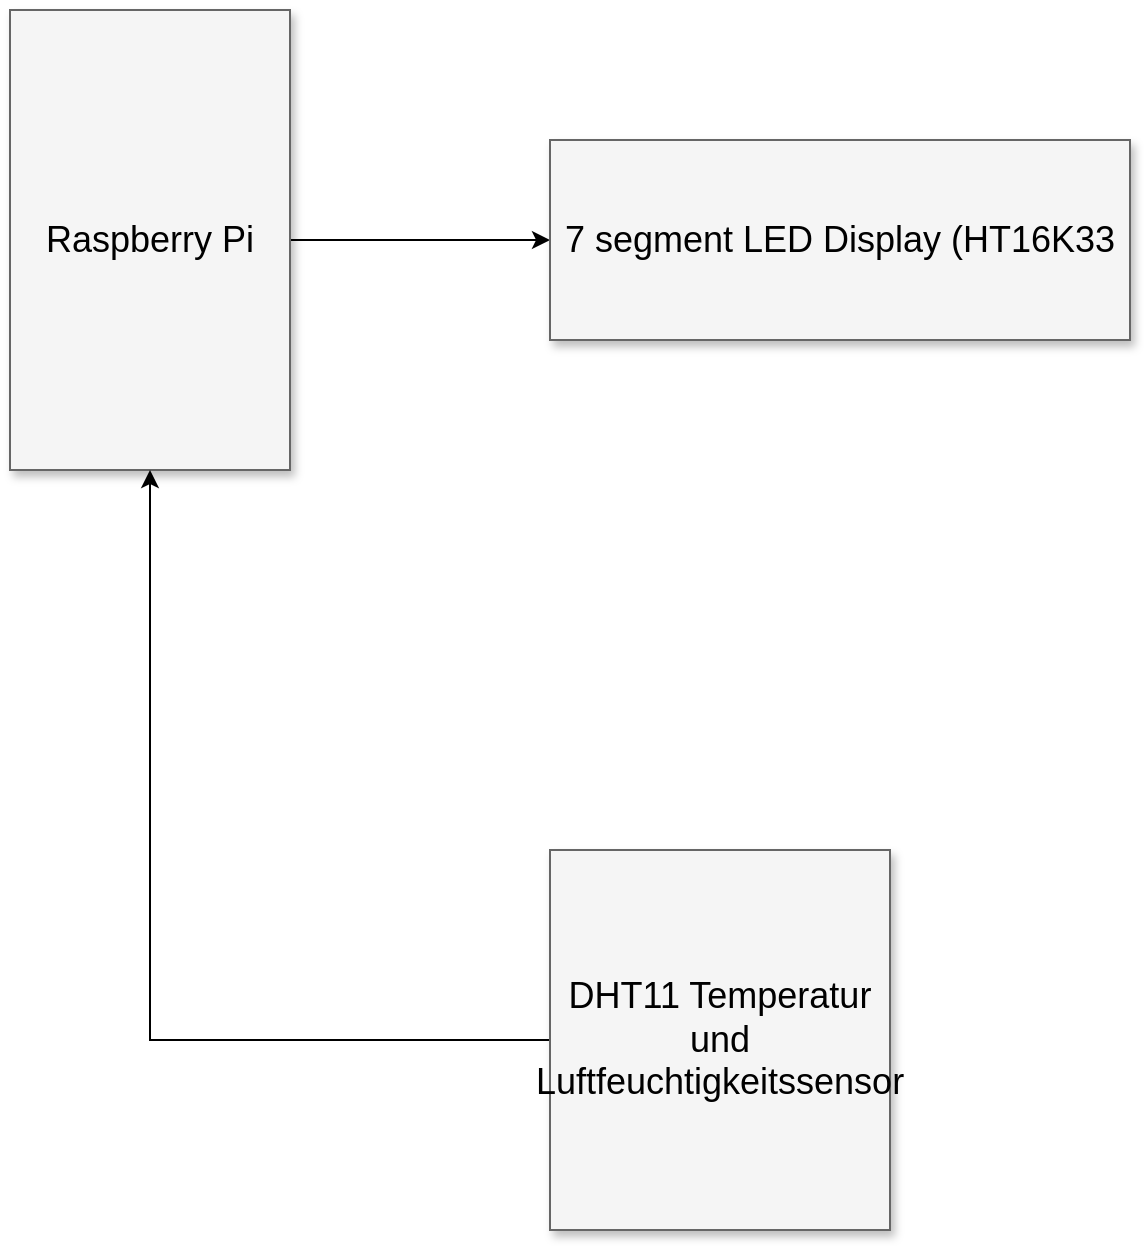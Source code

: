 <mxfile version="17.2.4" type="device"><diagram name="Page-1" id="90a13364-a465-7bf4-72fc-28e22215d7a0"><mxGraphModel dx="1155" dy="2163" grid="1" gridSize="10" guides="1" tooltips="1" connect="1" arrows="1" fold="1" page="1" pageScale="1.5" pageWidth="1169" pageHeight="826" background="none" math="0" shadow="0"><root><mxCell id="0" style=";html=1;"/><mxCell id="1" style=";html=1;" parent="0"/><mxCell id="YHuqm0Hs5YagEa2prhj9-8" style="edgeStyle=orthogonalEdgeStyle;rounded=0;orthogonalLoop=1;jettySize=auto;html=1;entryX=0;entryY=0.5;entryDx=0;entryDy=0;" edge="1" parent="1" source="3a17f1ce550125da-2" target="YHuqm0Hs5YagEa2prhj9-4"><mxGeometry relative="1" as="geometry"/></mxCell><mxCell id="3a17f1ce550125da-2" value="Raspberry Pi" style="whiteSpace=wrap;html=1;shadow=1;fontSize=18;fillColor=#f5f5f5;strokeColor=#666666;" parent="1" vertex="1"><mxGeometry x="150" y="120" width="140" height="230" as="geometry"/></mxCell><mxCell id="YHuqm0Hs5YagEa2prhj9-4" value="7 segment LED Display (HT16K33" style="whiteSpace=wrap;html=1;shadow=1;fontSize=18;fillColor=#f5f5f5;strokeColor=#666666;" vertex="1" parent="1"><mxGeometry x="420" y="185" width="290" height="100" as="geometry"/></mxCell><mxCell id="YHuqm0Hs5YagEa2prhj9-7" style="edgeStyle=orthogonalEdgeStyle;rounded=0;orthogonalLoop=1;jettySize=auto;html=1;entryX=0.5;entryY=1;entryDx=0;entryDy=0;" edge="1" parent="1" source="YHuqm0Hs5YagEa2prhj9-6" target="3a17f1ce550125da-2"><mxGeometry relative="1" as="geometry"/></mxCell><mxCell id="YHuqm0Hs5YagEa2prhj9-6" value="DHT11 Temperatur und Luftfeuchtigkeitssensor" style="whiteSpace=wrap;html=1;shadow=1;fontSize=18;fillColor=#f5f5f5;strokeColor=#666666;" vertex="1" parent="1"><mxGeometry x="420" y="540" width="170" height="190" as="geometry"/></mxCell></root></mxGraphModel></diagram></mxfile>